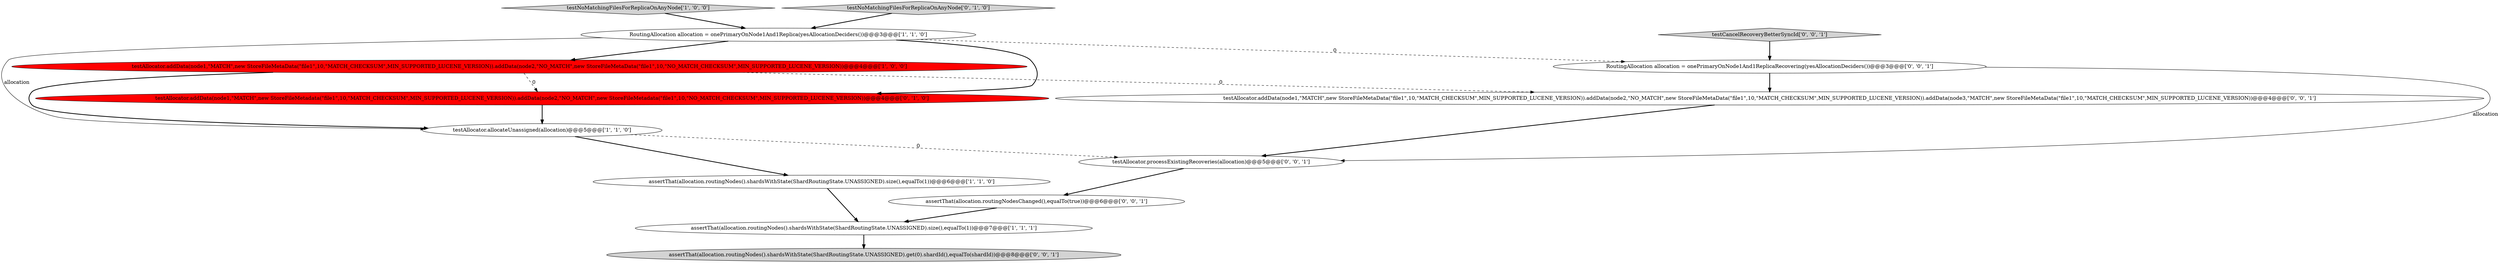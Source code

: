 digraph {
0 [style = filled, label = "testNoMatchingFilesForReplicaOnAnyNode['1', '0', '0']", fillcolor = lightgray, shape = diamond image = "AAA0AAABBB1BBB"];
13 [style = filled, label = "testAllocator.addData(node1,\"MATCH\",new StoreFileMetaData(\"file1\",10,\"MATCH_CHECKSUM\",MIN_SUPPORTED_LUCENE_VERSION)).addData(node2,\"NO_MATCH\",new StoreFileMetaData(\"file1\",10,\"MATCH_CHECKSUM\",MIN_SUPPORTED_LUCENE_VERSION)).addData(node3,\"MATCH\",new StoreFileMetaData(\"file1\",10,\"MATCH_CHECKSUM\",MIN_SUPPORTED_LUCENE_VERSION))@@@4@@@['0', '0', '1']", fillcolor = white, shape = ellipse image = "AAA0AAABBB3BBB"];
9 [style = filled, label = "testCancelRecoveryBetterSyncId['0', '0', '1']", fillcolor = lightgray, shape = diamond image = "AAA0AAABBB3BBB"];
11 [style = filled, label = "testAllocator.processExistingRecoveries(allocation)@@@5@@@['0', '0', '1']", fillcolor = white, shape = ellipse image = "AAA0AAABBB3BBB"];
3 [style = filled, label = "testAllocator.addData(node1,\"MATCH\",new StoreFileMetaData(\"file1\",10,\"MATCH_CHECKSUM\",MIN_SUPPORTED_LUCENE_VERSION)).addData(node2,\"NO_MATCH\",new StoreFileMetaData(\"file1\",10,\"NO_MATCH_CHECKSUM\",MIN_SUPPORTED_LUCENE_VERSION))@@@4@@@['1', '0', '0']", fillcolor = red, shape = ellipse image = "AAA1AAABBB1BBB"];
1 [style = filled, label = "RoutingAllocation allocation = onePrimaryOnNode1And1Replica(yesAllocationDeciders())@@@3@@@['1', '1', '0']", fillcolor = white, shape = ellipse image = "AAA0AAABBB1BBB"];
7 [style = filled, label = "testAllocator.addData(node1,\"MATCH\",new StoreFileMetadata(\"file1\",10,\"MATCH_CHECKSUM\",MIN_SUPPORTED_LUCENE_VERSION)).addData(node2,\"NO_MATCH\",new StoreFileMetadata(\"file1\",10,\"NO_MATCH_CHECKSUM\",MIN_SUPPORTED_LUCENE_VERSION))@@@4@@@['0', '1', '0']", fillcolor = red, shape = ellipse image = "AAA1AAABBB2BBB"];
10 [style = filled, label = "assertThat(allocation.routingNodesChanged(),equalTo(true))@@@6@@@['0', '0', '1']", fillcolor = white, shape = ellipse image = "AAA0AAABBB3BBB"];
4 [style = filled, label = "assertThat(allocation.routingNodes().shardsWithState(ShardRoutingState.UNASSIGNED).size(),equalTo(1))@@@6@@@['1', '1', '0']", fillcolor = white, shape = ellipse image = "AAA0AAABBB1BBB"];
6 [style = filled, label = "testNoMatchingFilesForReplicaOnAnyNode['0', '1', '0']", fillcolor = lightgray, shape = diamond image = "AAA0AAABBB2BBB"];
12 [style = filled, label = "RoutingAllocation allocation = onePrimaryOnNode1And1ReplicaRecovering(yesAllocationDeciders())@@@3@@@['0', '0', '1']", fillcolor = white, shape = ellipse image = "AAA0AAABBB3BBB"];
8 [style = filled, label = "assertThat(allocation.routingNodes().shardsWithState(ShardRoutingState.UNASSIGNED).get(0).shardId(),equalTo(shardId))@@@8@@@['0', '0', '1']", fillcolor = lightgray, shape = ellipse image = "AAA0AAABBB3BBB"];
5 [style = filled, label = "assertThat(allocation.routingNodes().shardsWithState(ShardRoutingState.UNASSIGNED).size(),equalTo(1))@@@7@@@['1', '1', '1']", fillcolor = white, shape = ellipse image = "AAA0AAABBB1BBB"];
2 [style = filled, label = "testAllocator.allocateUnassigned(allocation)@@@5@@@['1', '1', '0']", fillcolor = white, shape = ellipse image = "AAA0AAABBB1BBB"];
1->3 [style = bold, label=""];
6->1 [style = bold, label=""];
12->13 [style = bold, label=""];
5->8 [style = bold, label=""];
1->12 [style = dashed, label="0"];
2->11 [style = dashed, label="0"];
9->12 [style = bold, label=""];
10->5 [style = bold, label=""];
3->2 [style = bold, label=""];
3->13 [style = dashed, label="0"];
2->4 [style = bold, label=""];
4->5 [style = bold, label=""];
0->1 [style = bold, label=""];
1->7 [style = bold, label=""];
7->2 [style = bold, label=""];
13->11 [style = bold, label=""];
11->10 [style = bold, label=""];
12->11 [style = solid, label="allocation"];
3->7 [style = dashed, label="0"];
1->2 [style = solid, label="allocation"];
}
